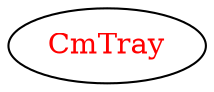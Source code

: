digraph dependencyGraph {
 concentrate=true;
 ranksep="2.0";
 rankdir="LR"; 
 splines="ortho";
"CmTray" [fontcolor="red"];
}